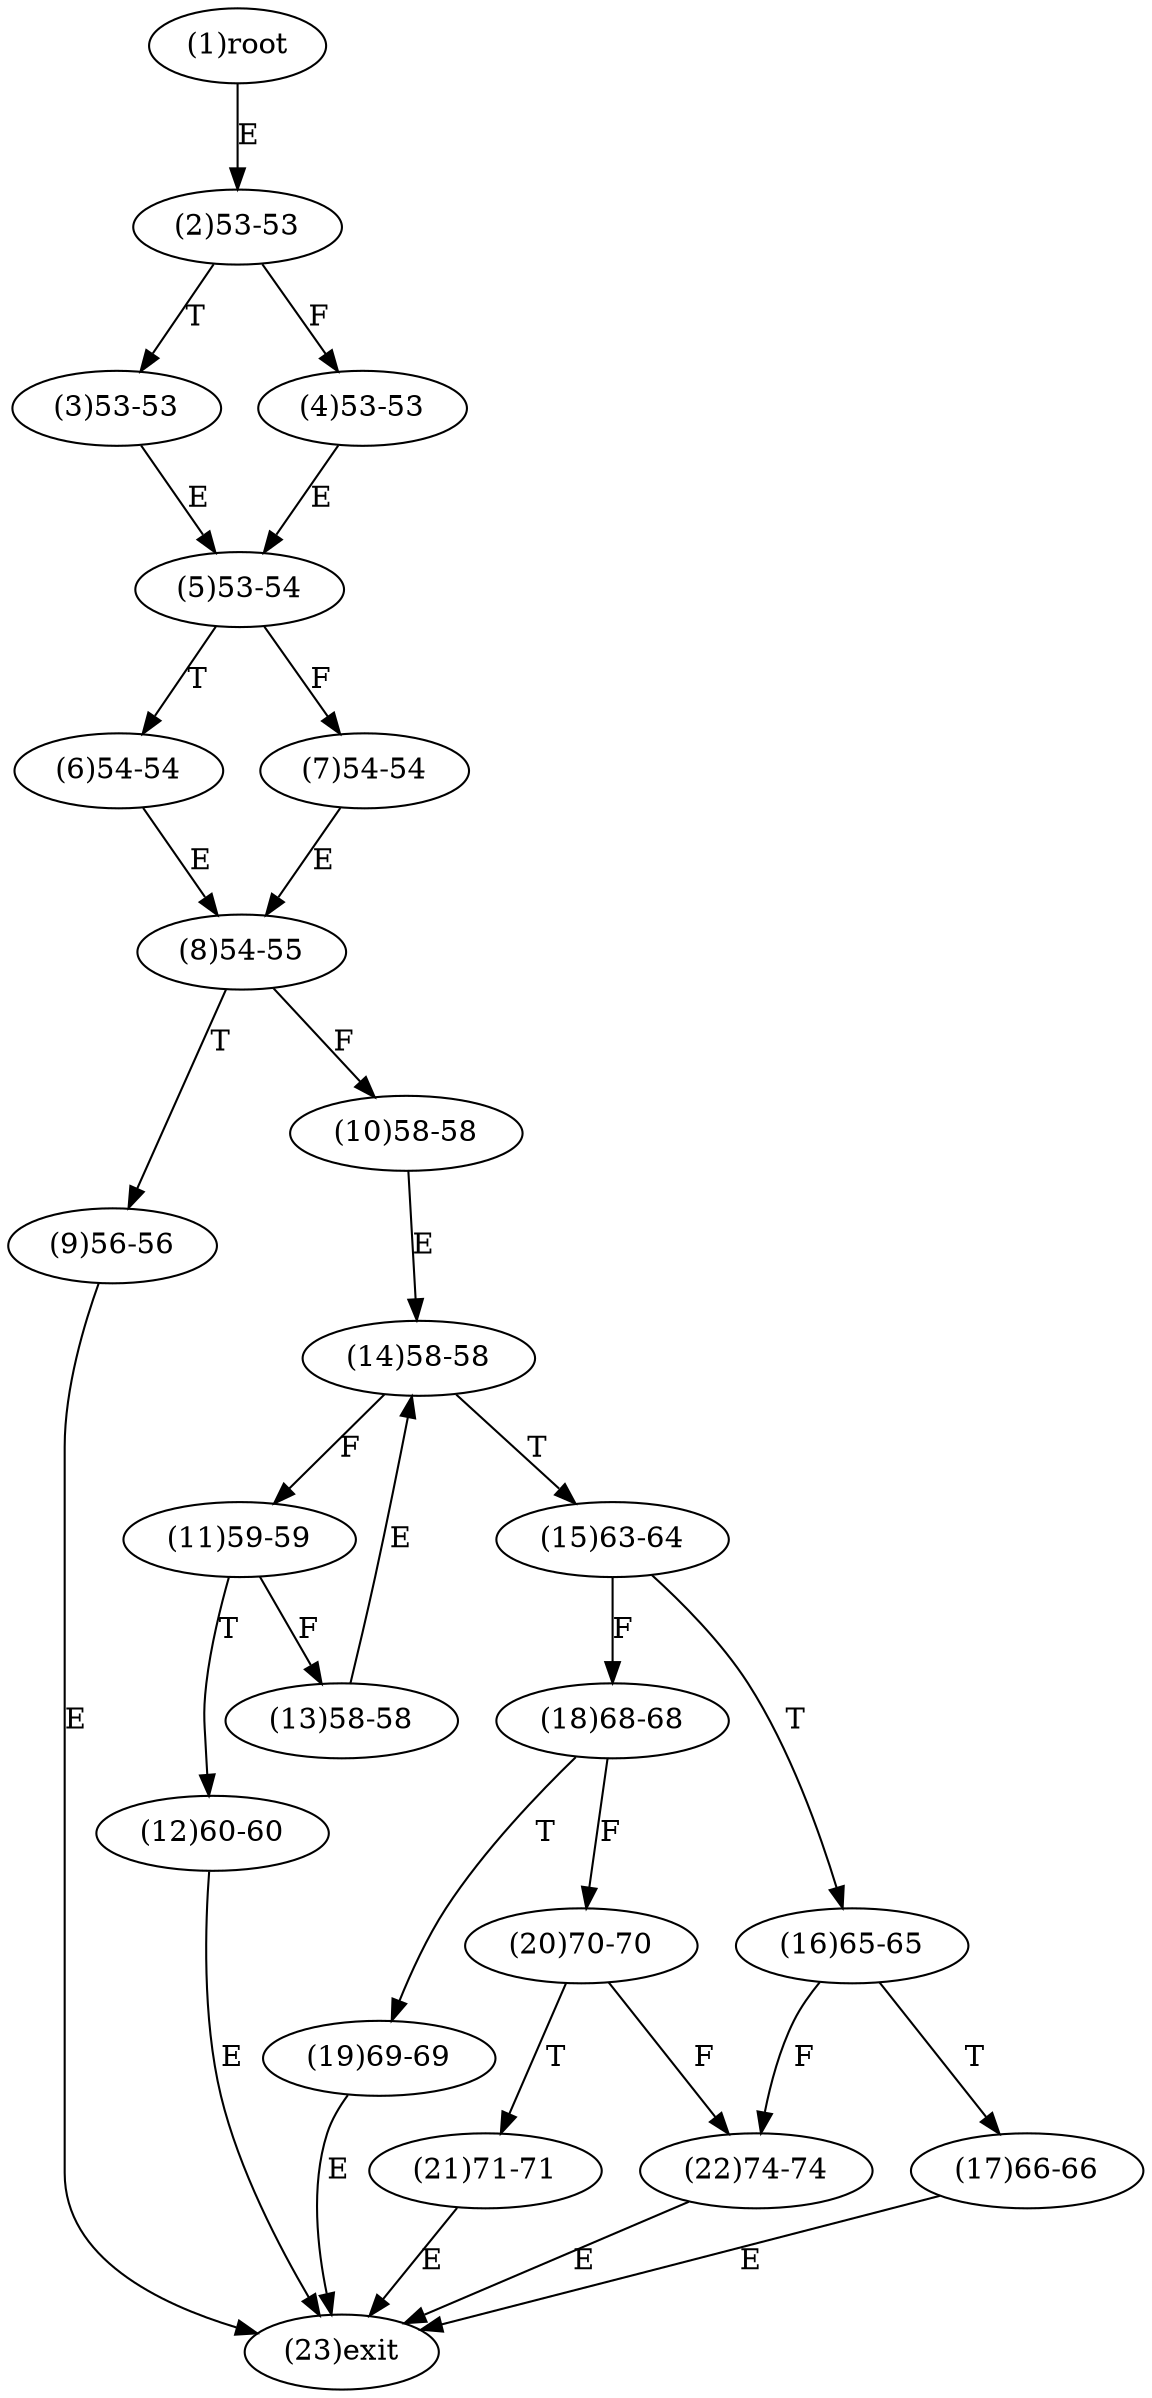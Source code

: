 digraph "" { 
1[ label="(1)root"];
2[ label="(2)53-53"];
3[ label="(3)53-53"];
4[ label="(4)53-53"];
5[ label="(5)53-54"];
6[ label="(6)54-54"];
7[ label="(7)54-54"];
8[ label="(8)54-55"];
9[ label="(9)56-56"];
10[ label="(10)58-58"];
11[ label="(11)59-59"];
12[ label="(12)60-60"];
13[ label="(13)58-58"];
14[ label="(14)58-58"];
15[ label="(15)63-64"];
17[ label="(17)66-66"];
16[ label="(16)65-65"];
19[ label="(19)69-69"];
18[ label="(18)68-68"];
21[ label="(21)71-71"];
20[ label="(20)70-70"];
23[ label="(23)exit"];
22[ label="(22)74-74"];
1->2[ label="E"];
2->4[ label="F"];
2->3[ label="T"];
3->5[ label="E"];
4->5[ label="E"];
5->7[ label="F"];
5->6[ label="T"];
6->8[ label="E"];
7->8[ label="E"];
8->10[ label="F"];
8->9[ label="T"];
9->23[ label="E"];
10->14[ label="E"];
11->13[ label="F"];
11->12[ label="T"];
12->23[ label="E"];
13->14[ label="E"];
14->11[ label="F"];
14->15[ label="T"];
15->18[ label="F"];
15->16[ label="T"];
16->22[ label="F"];
16->17[ label="T"];
17->23[ label="E"];
18->20[ label="F"];
18->19[ label="T"];
19->23[ label="E"];
20->22[ label="F"];
20->21[ label="T"];
21->23[ label="E"];
22->23[ label="E"];
}